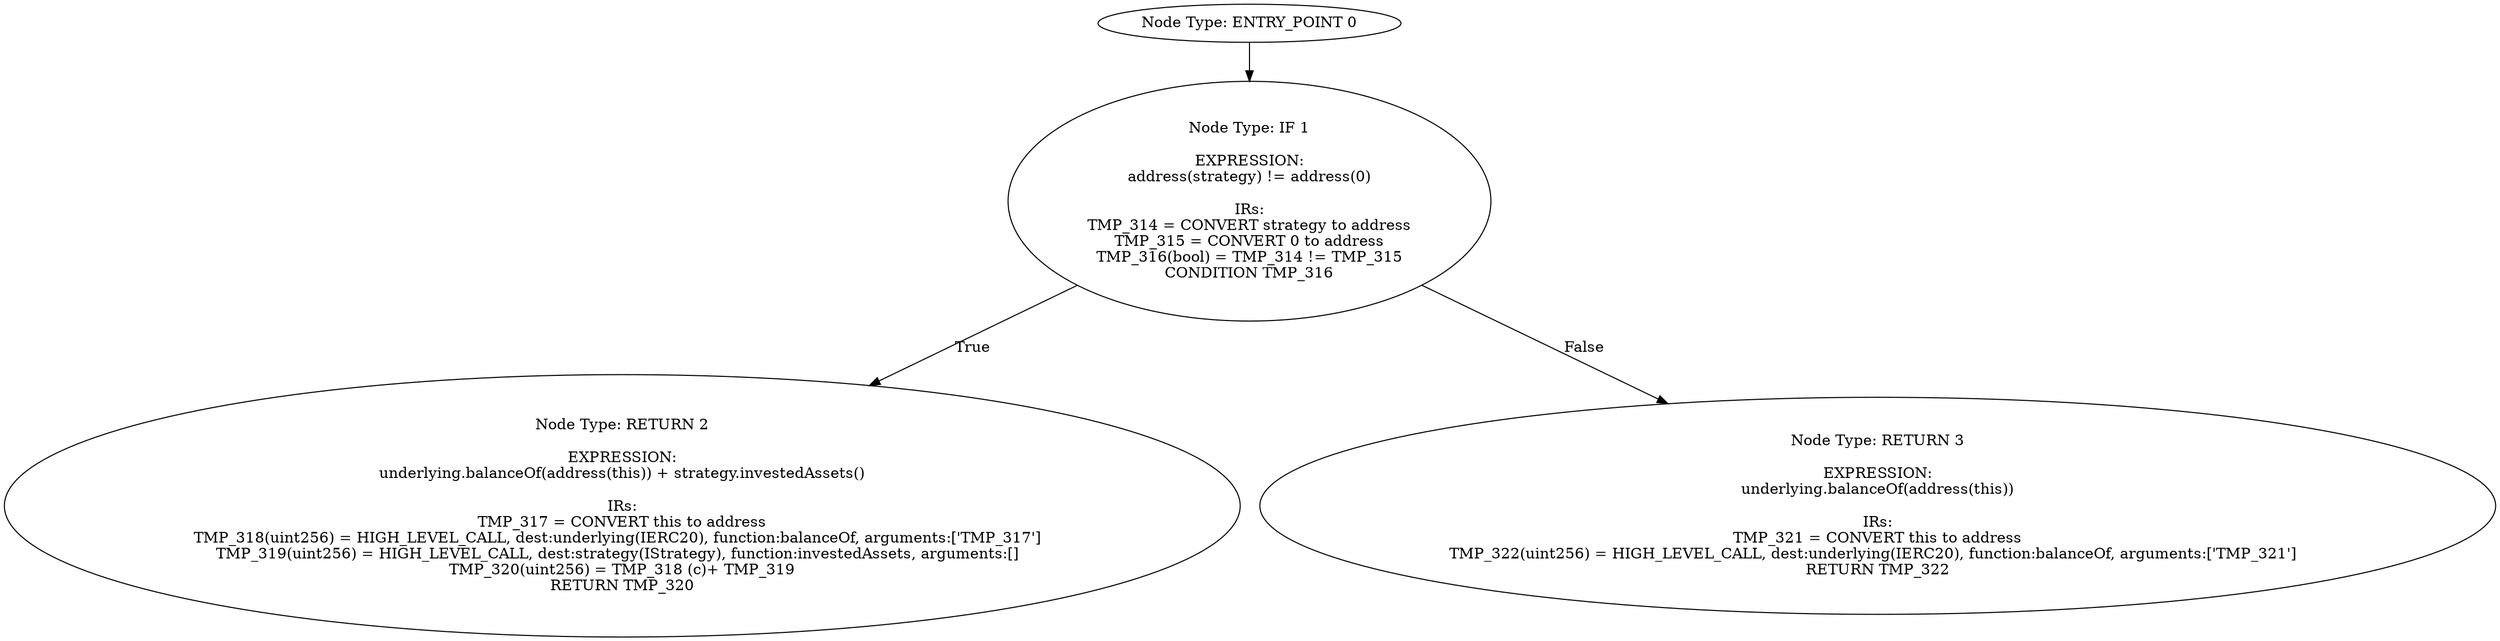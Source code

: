digraph{
0[label="Node Type: ENTRY_POINT 0
"];
0->1;
1[label="Node Type: IF 1

EXPRESSION:
address(strategy) != address(0)

IRs:
TMP_314 = CONVERT strategy to address
TMP_315 = CONVERT 0 to address
TMP_316(bool) = TMP_314 != TMP_315
CONDITION TMP_316"];
1->2[label="True"];
1->3[label="False"];
2[label="Node Type: RETURN 2

EXPRESSION:
underlying.balanceOf(address(this)) + strategy.investedAssets()

IRs:
TMP_317 = CONVERT this to address
TMP_318(uint256) = HIGH_LEVEL_CALL, dest:underlying(IERC20), function:balanceOf, arguments:['TMP_317']  
TMP_319(uint256) = HIGH_LEVEL_CALL, dest:strategy(IStrategy), function:investedAssets, arguments:[]  
TMP_320(uint256) = TMP_318 (c)+ TMP_319
RETURN TMP_320"];
3[label="Node Type: RETURN 3

EXPRESSION:
underlying.balanceOf(address(this))

IRs:
TMP_321 = CONVERT this to address
TMP_322(uint256) = HIGH_LEVEL_CALL, dest:underlying(IERC20), function:balanceOf, arguments:['TMP_321']  
RETURN TMP_322"];
}

